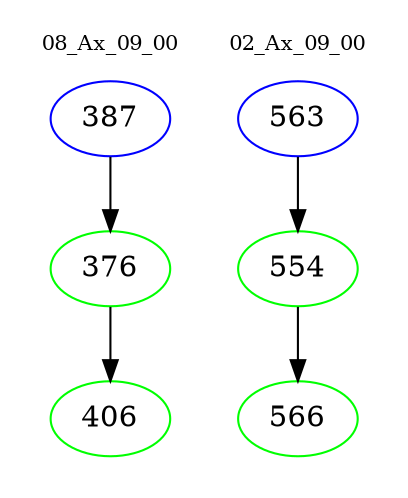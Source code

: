 digraph{
subgraph cluster_0 {
color = white
label = "08_Ax_09_00";
fontsize=10;
T0_387 [label="387", color="blue"]
T0_387 -> T0_376 [color="black"]
T0_376 [label="376", color="green"]
T0_376 -> T0_406 [color="black"]
T0_406 [label="406", color="green"]
}
subgraph cluster_1 {
color = white
label = "02_Ax_09_00";
fontsize=10;
T1_563 [label="563", color="blue"]
T1_563 -> T1_554 [color="black"]
T1_554 [label="554", color="green"]
T1_554 -> T1_566 [color="black"]
T1_566 [label="566", color="green"]
}
}
